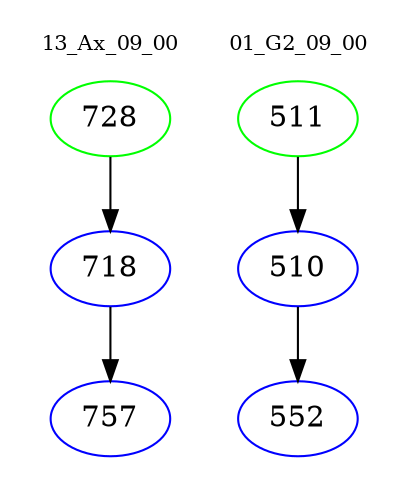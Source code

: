 digraph{
subgraph cluster_0 {
color = white
label = "13_Ax_09_00";
fontsize=10;
T0_728 [label="728", color="green"]
T0_728 -> T0_718 [color="black"]
T0_718 [label="718", color="blue"]
T0_718 -> T0_757 [color="black"]
T0_757 [label="757", color="blue"]
}
subgraph cluster_1 {
color = white
label = "01_G2_09_00";
fontsize=10;
T1_511 [label="511", color="green"]
T1_511 -> T1_510 [color="black"]
T1_510 [label="510", color="blue"]
T1_510 -> T1_552 [color="black"]
T1_552 [label="552", color="blue"]
}
}
